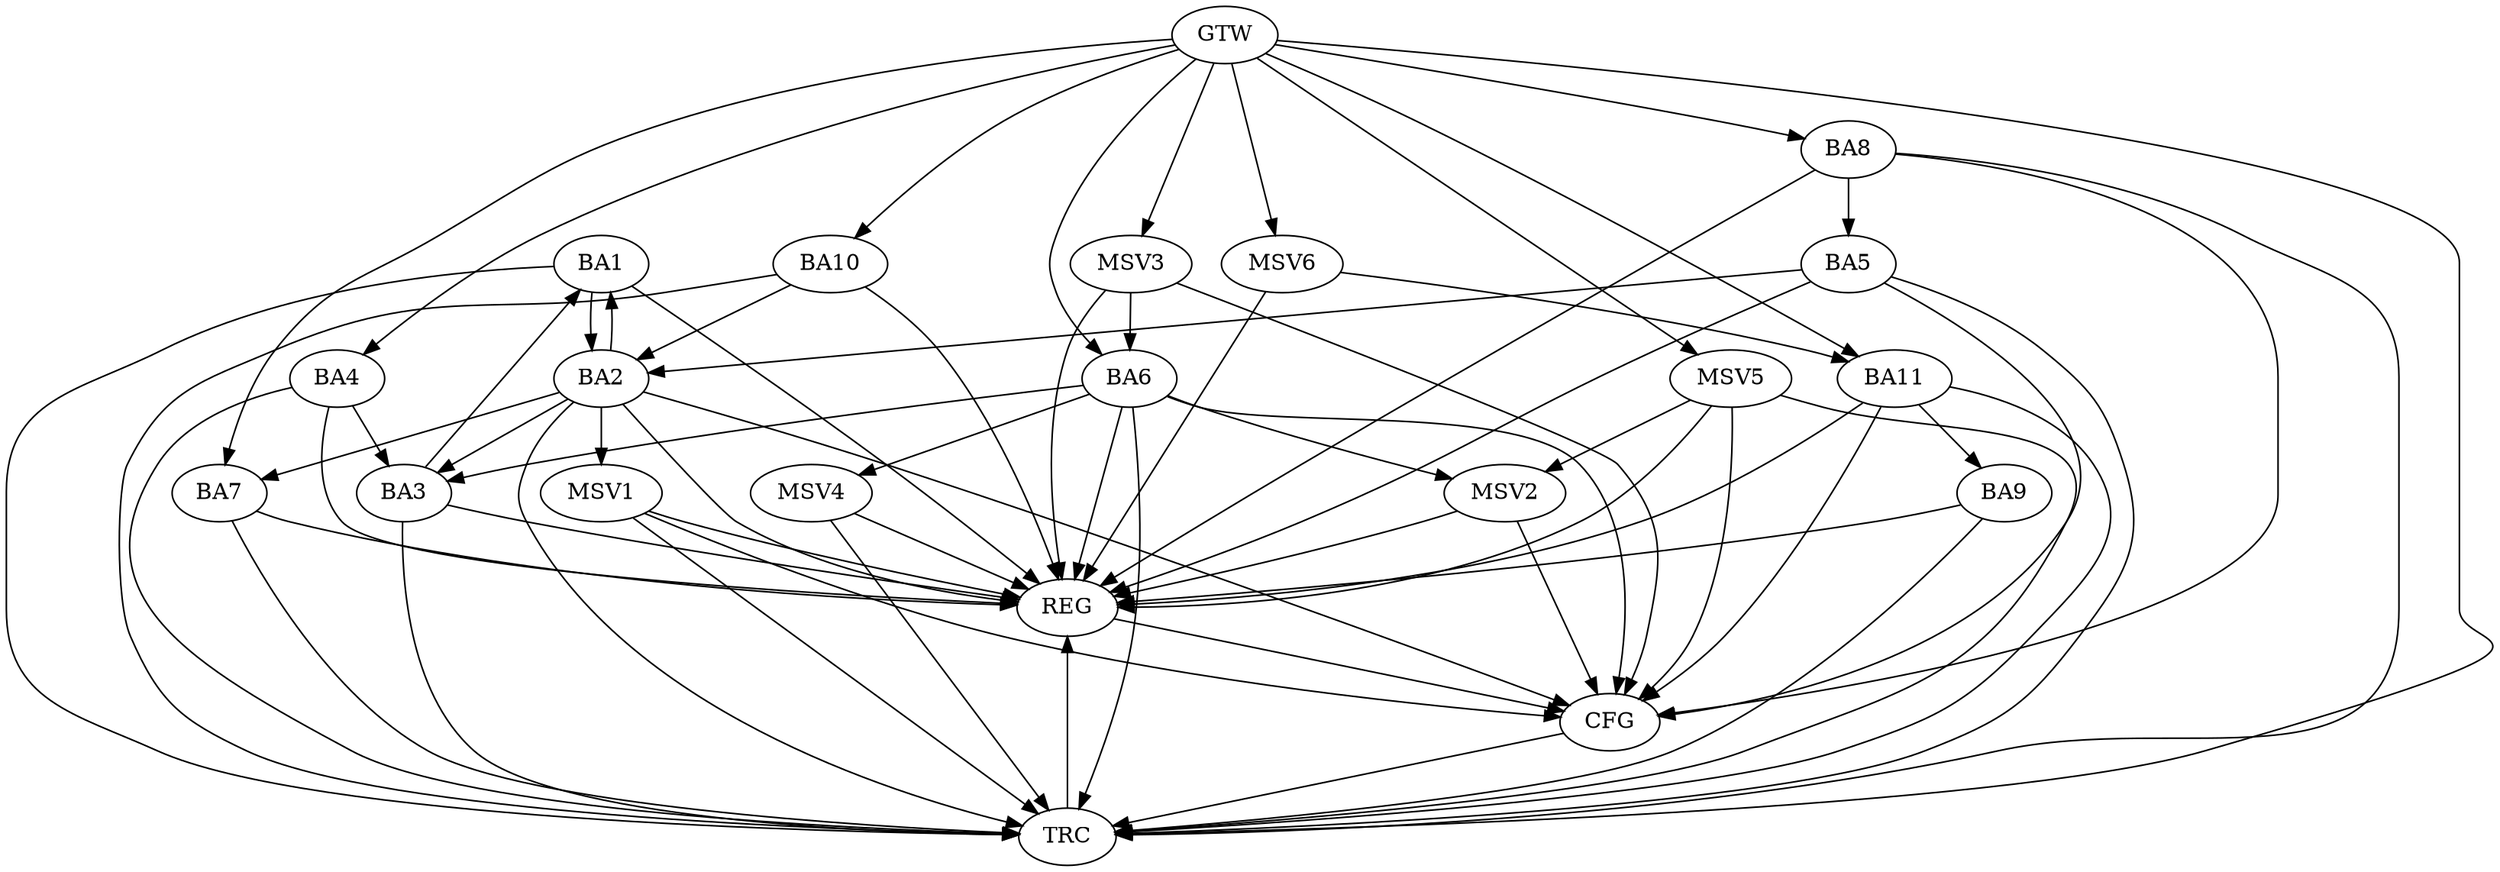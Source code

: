 strict digraph G {
  BA1 [ label="BA1" ];
  BA2 [ label="BA2" ];
  BA3 [ label="BA3" ];
  BA4 [ label="BA4" ];
  BA5 [ label="BA5" ];
  BA6 [ label="BA6" ];
  BA7 [ label="BA7" ];
  BA8 [ label="BA8" ];
  BA9 [ label="BA9" ];
  BA10 [ label="BA10" ];
  BA11 [ label="BA11" ];
  GTW [ label="GTW" ];
  REG [ label="REG" ];
  CFG [ label="CFG" ];
  TRC [ label="TRC" ];
  MSV1 [ label="MSV1" ];
  MSV2 [ label="MSV2" ];
  MSV3 [ label="MSV3" ];
  MSV4 [ label="MSV4" ];
  MSV5 [ label="MSV5" ];
  MSV6 [ label="MSV6" ];
  BA1 -> BA2;
  BA2 -> BA1;
  BA3 -> BA1;
  BA4 -> BA3;
  BA5 -> BA2;
  BA6 -> BA3;
  BA8 -> BA5;
  BA10 -> BA2;
  BA11 -> BA9;
  GTW -> BA4;
  GTW -> BA6;
  GTW -> BA7;
  GTW -> BA8;
  GTW -> BA10;
  GTW -> BA11;
  BA1 -> REG;
  BA2 -> REG;
  BA3 -> REG;
  BA4 -> REG;
  BA5 -> REG;
  BA6 -> REG;
  BA7 -> REG;
  BA8 -> REG;
  BA9 -> REG;
  BA10 -> REG;
  BA11 -> REG;
  BA6 -> CFG;
  BA8 -> CFG;
  BA2 -> CFG;
  BA11 -> CFG;
  BA5 -> CFG;
  REG -> CFG;
  BA1 -> TRC;
  BA2 -> TRC;
  BA3 -> TRC;
  BA4 -> TRC;
  BA5 -> TRC;
  BA6 -> TRC;
  BA7 -> TRC;
  BA8 -> TRC;
  BA9 -> TRC;
  BA10 -> TRC;
  BA11 -> TRC;
  GTW -> TRC;
  CFG -> TRC;
  TRC -> REG;
  BA2 -> BA7;
  BA2 -> BA3;
  BA2 -> MSV1;
  MSV1 -> REG;
  MSV1 -> TRC;
  MSV1 -> CFG;
  BA6 -> MSV2;
  MSV2 -> REG;
  MSV2 -> CFG;
  MSV3 -> BA6;
  GTW -> MSV3;
  MSV3 -> REG;
  MSV3 -> CFG;
  BA6 -> MSV4;
  MSV4 -> REG;
  MSV4 -> TRC;
  MSV5 -> MSV2;
  GTW -> MSV5;
  MSV5 -> REG;
  MSV5 -> TRC;
  MSV5 -> CFG;
  MSV6 -> BA11;
  GTW -> MSV6;
  MSV6 -> REG;
}
